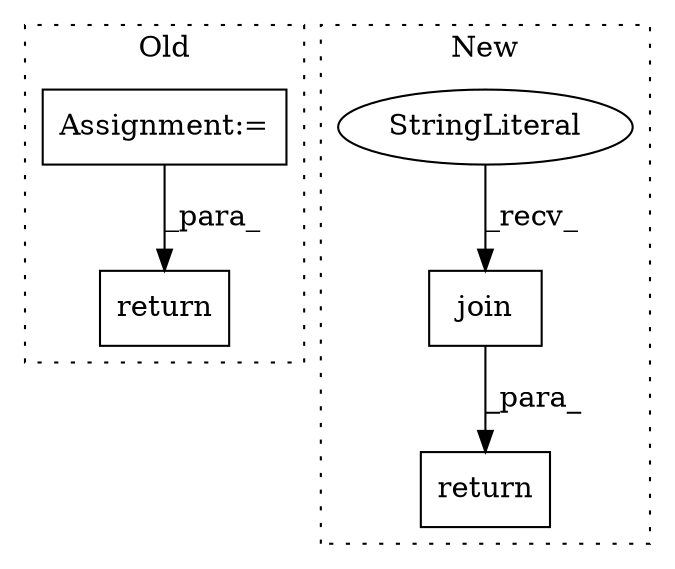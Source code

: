 digraph G {
subgraph cluster0 {
1 [label="return" a="41" s="5184" l="7" shape="box"];
5 [label="Assignment:=" a="7" s="5128" l="2" shape="box"];
label = "Old";
style="dotted";
}
subgraph cluster1 {
2 [label="join" a="32" s="5333,5341" l="5,1" shape="box"];
3 [label="return" a="41" s="5323" l="7" shape="box"];
4 [label="StringLiteral" a="45" s="5330" l="2" shape="ellipse"];
label = "New";
style="dotted";
}
2 -> 3 [label="_para_"];
4 -> 2 [label="_recv_"];
5 -> 1 [label="_para_"];
}
